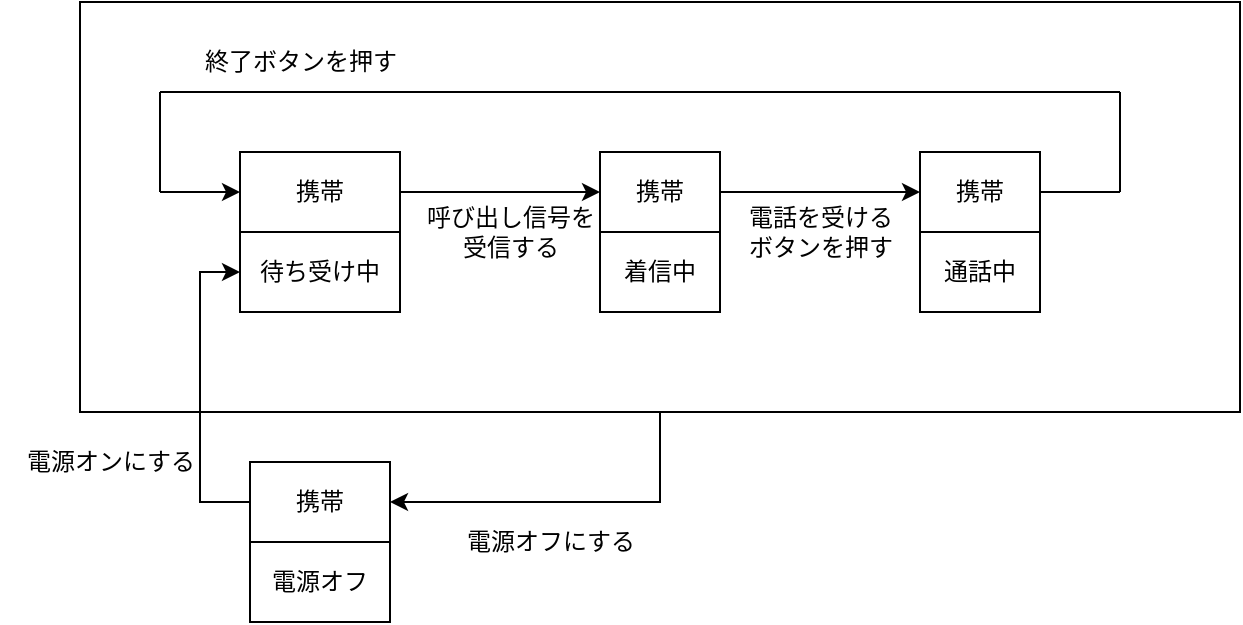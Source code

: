 <mxfile version="24.6.4" type="device">
  <diagram name="ページ1" id="CPGFLDDi_tqcv5clr_pL">
    <mxGraphModel dx="880" dy="468" grid="1" gridSize="10" guides="1" tooltips="1" connect="1" arrows="1" fold="1" page="1" pageScale="1" pageWidth="827" pageHeight="1169" math="0" shadow="0">
      <root>
        <mxCell id="0" />
        <mxCell id="1" parent="0" />
        <mxCell id="zG0byHUbI2VxK094XMSf-5" style="edgeStyle=orthogonalEdgeStyle;rounded=0;orthogonalLoop=1;jettySize=auto;html=1;exitX=0.5;exitY=1;exitDx=0;exitDy=0;entryX=1;entryY=0.5;entryDx=0;entryDy=0;" edge="1" parent="1" source="zG0byHUbI2VxK094XMSf-4" target="aaldi4xjflPsFuzSinDj-18">
          <mxGeometry relative="1" as="geometry" />
        </mxCell>
        <mxCell id="zG0byHUbI2VxK094XMSf-4" value="" style="rounded=0;whiteSpace=wrap;html=1;" vertex="1" parent="1">
          <mxGeometry x="110" y="45" width="580" height="205" as="geometry" />
        </mxCell>
        <mxCell id="aaldi4xjflPsFuzSinDj-2" value="" style="shape=table;startSize=0;container=1;collapsible=0;childLayout=tableLayout;" parent="1" vertex="1">
          <mxGeometry x="190" y="120" width="80" height="80" as="geometry" />
        </mxCell>
        <mxCell id="aaldi4xjflPsFuzSinDj-3" value="" style="shape=tableRow;horizontal=0;startSize=0;swimlaneHead=0;swimlaneBody=0;strokeColor=inherit;top=0;left=0;bottom=0;right=0;collapsible=0;dropTarget=0;fillColor=none;points=[[0,0.5],[1,0.5]];portConstraint=eastwest;" parent="aaldi4xjflPsFuzSinDj-2" vertex="1">
          <mxGeometry width="80" height="40" as="geometry" />
        </mxCell>
        <mxCell id="aaldi4xjflPsFuzSinDj-4" value="携帯" style="shape=partialRectangle;html=1;whiteSpace=wrap;connectable=0;strokeColor=inherit;overflow=hidden;fillColor=none;top=0;left=0;bottom=0;right=0;pointerEvents=1;" parent="aaldi4xjflPsFuzSinDj-3" vertex="1">
          <mxGeometry width="80" height="40" as="geometry">
            <mxRectangle width="80" height="40" as="alternateBounds" />
          </mxGeometry>
        </mxCell>
        <mxCell id="aaldi4xjflPsFuzSinDj-5" value="" style="shape=tableRow;horizontal=0;startSize=0;swimlaneHead=0;swimlaneBody=0;strokeColor=inherit;top=0;left=0;bottom=0;right=0;collapsible=0;dropTarget=0;fillColor=none;points=[[0,0.5],[1,0.5]];portConstraint=eastwest;" parent="aaldi4xjflPsFuzSinDj-2" vertex="1">
          <mxGeometry y="40" width="80" height="40" as="geometry" />
        </mxCell>
        <mxCell id="aaldi4xjflPsFuzSinDj-6" value="待ち受け中" style="shape=partialRectangle;html=1;whiteSpace=wrap;connectable=0;strokeColor=inherit;overflow=hidden;fillColor=none;top=0;left=0;bottom=0;right=0;pointerEvents=1;" parent="aaldi4xjflPsFuzSinDj-5" vertex="1">
          <mxGeometry width="80" height="40" as="geometry">
            <mxRectangle width="80" height="40" as="alternateBounds" />
          </mxGeometry>
        </mxCell>
        <mxCell id="aaldi4xjflPsFuzSinDj-7" value="" style="shape=table;startSize=0;container=1;collapsible=0;childLayout=tableLayout;" parent="1" vertex="1">
          <mxGeometry x="370" y="120" width="60" height="80" as="geometry" />
        </mxCell>
        <mxCell id="aaldi4xjflPsFuzSinDj-8" value="" style="shape=tableRow;horizontal=0;startSize=0;swimlaneHead=0;swimlaneBody=0;strokeColor=inherit;top=0;left=0;bottom=0;right=0;collapsible=0;dropTarget=0;fillColor=none;points=[[0,0.5],[1,0.5]];portConstraint=eastwest;" parent="aaldi4xjflPsFuzSinDj-7" vertex="1">
          <mxGeometry width="60" height="40" as="geometry" />
        </mxCell>
        <mxCell id="aaldi4xjflPsFuzSinDj-9" value="携帯" style="shape=partialRectangle;html=1;whiteSpace=wrap;connectable=0;strokeColor=inherit;overflow=hidden;fillColor=none;top=0;left=0;bottom=0;right=0;pointerEvents=1;" parent="aaldi4xjflPsFuzSinDj-8" vertex="1">
          <mxGeometry width="60" height="40" as="geometry">
            <mxRectangle width="60" height="40" as="alternateBounds" />
          </mxGeometry>
        </mxCell>
        <mxCell id="aaldi4xjflPsFuzSinDj-10" value="" style="shape=tableRow;horizontal=0;startSize=0;swimlaneHead=0;swimlaneBody=0;strokeColor=inherit;top=0;left=0;bottom=0;right=0;collapsible=0;dropTarget=0;fillColor=none;points=[[0,0.5],[1,0.5]];portConstraint=eastwest;" parent="aaldi4xjflPsFuzSinDj-7" vertex="1">
          <mxGeometry y="40" width="60" height="40" as="geometry" />
        </mxCell>
        <mxCell id="aaldi4xjflPsFuzSinDj-11" value="着信中" style="shape=partialRectangle;html=1;whiteSpace=wrap;connectable=0;strokeColor=inherit;overflow=hidden;fillColor=none;top=0;left=0;bottom=0;right=0;pointerEvents=1;" parent="aaldi4xjflPsFuzSinDj-10" vertex="1">
          <mxGeometry width="60" height="40" as="geometry">
            <mxRectangle width="60" height="40" as="alternateBounds" />
          </mxGeometry>
        </mxCell>
        <mxCell id="aaldi4xjflPsFuzSinDj-12" value="" style="shape=table;startSize=0;container=1;collapsible=0;childLayout=tableLayout;" parent="1" vertex="1">
          <mxGeometry x="530" y="120" width="60" height="80" as="geometry" />
        </mxCell>
        <mxCell id="aaldi4xjflPsFuzSinDj-13" value="" style="shape=tableRow;horizontal=0;startSize=0;swimlaneHead=0;swimlaneBody=0;strokeColor=inherit;top=0;left=0;bottom=0;right=0;collapsible=0;dropTarget=0;fillColor=none;points=[[0,0.5],[1,0.5]];portConstraint=eastwest;" parent="aaldi4xjflPsFuzSinDj-12" vertex="1">
          <mxGeometry width="60" height="40" as="geometry" />
        </mxCell>
        <mxCell id="aaldi4xjflPsFuzSinDj-14" value="携帯" style="shape=partialRectangle;html=1;whiteSpace=wrap;connectable=0;strokeColor=inherit;overflow=hidden;fillColor=none;top=0;left=0;bottom=0;right=0;pointerEvents=1;" parent="aaldi4xjflPsFuzSinDj-13" vertex="1">
          <mxGeometry width="60" height="40" as="geometry">
            <mxRectangle width="60" height="40" as="alternateBounds" />
          </mxGeometry>
        </mxCell>
        <mxCell id="aaldi4xjflPsFuzSinDj-15" value="" style="shape=tableRow;horizontal=0;startSize=0;swimlaneHead=0;swimlaneBody=0;strokeColor=inherit;top=0;left=0;bottom=0;right=0;collapsible=0;dropTarget=0;fillColor=none;points=[[0,0.5],[1,0.5]];portConstraint=eastwest;" parent="aaldi4xjflPsFuzSinDj-12" vertex="1">
          <mxGeometry y="40" width="60" height="40" as="geometry" />
        </mxCell>
        <mxCell id="aaldi4xjflPsFuzSinDj-16" value="通話中" style="shape=partialRectangle;html=1;whiteSpace=wrap;connectable=0;strokeColor=inherit;overflow=hidden;fillColor=none;top=0;left=0;bottom=0;right=0;pointerEvents=1;" parent="aaldi4xjflPsFuzSinDj-15" vertex="1">
          <mxGeometry width="60" height="40" as="geometry">
            <mxRectangle width="60" height="40" as="alternateBounds" />
          </mxGeometry>
        </mxCell>
        <mxCell id="aaldi4xjflPsFuzSinDj-17" value="" style="shape=table;startSize=0;container=1;collapsible=0;childLayout=tableLayout;" parent="1" vertex="1">
          <mxGeometry x="195" y="275" width="70" height="80" as="geometry" />
        </mxCell>
        <mxCell id="aaldi4xjflPsFuzSinDj-18" value="" style="shape=tableRow;horizontal=0;startSize=0;swimlaneHead=0;swimlaneBody=0;strokeColor=inherit;top=0;left=0;bottom=0;right=0;collapsible=0;dropTarget=0;fillColor=none;points=[[0,0.5],[1,0.5]];portConstraint=eastwest;" parent="aaldi4xjflPsFuzSinDj-17" vertex="1">
          <mxGeometry width="70" height="40" as="geometry" />
        </mxCell>
        <mxCell id="aaldi4xjflPsFuzSinDj-19" value="携帯" style="shape=partialRectangle;html=1;whiteSpace=wrap;connectable=0;strokeColor=inherit;overflow=hidden;fillColor=none;top=0;left=0;bottom=0;right=0;pointerEvents=1;" parent="aaldi4xjflPsFuzSinDj-18" vertex="1">
          <mxGeometry width="70" height="40" as="geometry">
            <mxRectangle width="70" height="40" as="alternateBounds" />
          </mxGeometry>
        </mxCell>
        <mxCell id="aaldi4xjflPsFuzSinDj-20" value="" style="shape=tableRow;horizontal=0;startSize=0;swimlaneHead=0;swimlaneBody=0;strokeColor=inherit;top=0;left=0;bottom=0;right=0;collapsible=0;dropTarget=0;fillColor=none;points=[[0,0.5],[1,0.5]];portConstraint=eastwest;" parent="aaldi4xjflPsFuzSinDj-17" vertex="1">
          <mxGeometry y="40" width="70" height="40" as="geometry" />
        </mxCell>
        <mxCell id="aaldi4xjflPsFuzSinDj-21" value="電源オフ" style="shape=partialRectangle;html=1;whiteSpace=wrap;connectable=0;strokeColor=inherit;overflow=hidden;fillColor=none;top=0;left=0;bottom=0;right=0;pointerEvents=1;" parent="aaldi4xjflPsFuzSinDj-20" vertex="1">
          <mxGeometry width="70" height="40" as="geometry">
            <mxRectangle width="70" height="40" as="alternateBounds" />
          </mxGeometry>
        </mxCell>
        <mxCell id="aaldi4xjflPsFuzSinDj-22" style="edgeStyle=orthogonalEdgeStyle;rounded=0;orthogonalLoop=1;jettySize=auto;html=1;exitX=1;exitY=0.5;exitDx=0;exitDy=0;" parent="1" source="aaldi4xjflPsFuzSinDj-3" target="aaldi4xjflPsFuzSinDj-8" edge="1">
          <mxGeometry relative="1" as="geometry" />
        </mxCell>
        <mxCell id="aaldi4xjflPsFuzSinDj-23" style="edgeStyle=orthogonalEdgeStyle;rounded=0;orthogonalLoop=1;jettySize=auto;html=1;exitX=1;exitY=0.5;exitDx=0;exitDy=0;entryX=0;entryY=0.5;entryDx=0;entryDy=0;" parent="1" source="aaldi4xjflPsFuzSinDj-8" target="aaldi4xjflPsFuzSinDj-13" edge="1">
          <mxGeometry relative="1" as="geometry" />
        </mxCell>
        <mxCell id="aaldi4xjflPsFuzSinDj-27" value="" style="endArrow=none;html=1;rounded=0;exitX=1;exitY=0.5;exitDx=0;exitDy=0;" parent="1" source="aaldi4xjflPsFuzSinDj-13" edge="1">
          <mxGeometry width="50" height="50" relative="1" as="geometry">
            <mxPoint x="610" y="160" as="sourcePoint" />
            <mxPoint x="630" y="140" as="targetPoint" />
          </mxGeometry>
        </mxCell>
        <mxCell id="aaldi4xjflPsFuzSinDj-28" value="" style="endArrow=none;html=1;rounded=0;" parent="1" edge="1">
          <mxGeometry width="50" height="50" relative="1" as="geometry">
            <mxPoint x="630" y="140" as="sourcePoint" />
            <mxPoint x="630" y="90" as="targetPoint" />
          </mxGeometry>
        </mxCell>
        <mxCell id="aaldi4xjflPsFuzSinDj-29" value="" style="endArrow=none;html=1;rounded=0;" parent="1" edge="1">
          <mxGeometry width="50" height="50" relative="1" as="geometry">
            <mxPoint x="150" y="90" as="sourcePoint" />
            <mxPoint x="630" y="90" as="targetPoint" />
          </mxGeometry>
        </mxCell>
        <mxCell id="aaldi4xjflPsFuzSinDj-30" value="" style="endArrow=none;html=1;rounded=0;" parent="1" edge="1">
          <mxGeometry width="50" height="50" relative="1" as="geometry">
            <mxPoint x="150" y="140" as="sourcePoint" />
            <mxPoint x="150" y="90" as="targetPoint" />
          </mxGeometry>
        </mxCell>
        <mxCell id="aaldi4xjflPsFuzSinDj-31" value="" style="endArrow=classic;html=1;rounded=0;entryX=0;entryY=0.5;entryDx=0;entryDy=0;" parent="1" target="aaldi4xjflPsFuzSinDj-3" edge="1">
          <mxGeometry width="50" height="50" relative="1" as="geometry">
            <mxPoint x="150" y="140" as="sourcePoint" />
            <mxPoint x="200" y="90" as="targetPoint" />
          </mxGeometry>
        </mxCell>
        <mxCell id="aaldi4xjflPsFuzSinDj-32" value="呼び出し信号を&lt;div&gt;受信する&lt;/div&gt;" style="text;html=1;align=center;verticalAlign=middle;resizable=0;points=[];autosize=1;strokeColor=none;fillColor=none;" parent="1" vertex="1">
          <mxGeometry x="270" y="140" width="110" height="40" as="geometry" />
        </mxCell>
        <mxCell id="aaldi4xjflPsFuzSinDj-33" value="電話を受ける&lt;div&gt;ボタンを押す&lt;/div&gt;" style="text;html=1;align=center;verticalAlign=middle;resizable=0;points=[];autosize=1;strokeColor=none;fillColor=none;" parent="1" vertex="1">
          <mxGeometry x="430" y="140" width="100" height="40" as="geometry" />
        </mxCell>
        <mxCell id="aaldi4xjflPsFuzSinDj-34" value="終了ボタンを押す" style="text;html=1;align=center;verticalAlign=middle;resizable=0;points=[];autosize=1;strokeColor=none;fillColor=none;" parent="1" vertex="1">
          <mxGeometry x="160" y="60" width="120" height="30" as="geometry" />
        </mxCell>
        <mxCell id="aaldi4xjflPsFuzSinDj-37" value="電源オンにする" style="text;html=1;align=center;verticalAlign=middle;resizable=0;points=[];autosize=1;strokeColor=none;fillColor=none;" parent="1" vertex="1">
          <mxGeometry x="70" y="260" width="110" height="30" as="geometry" />
        </mxCell>
        <mxCell id="aaldi4xjflPsFuzSinDj-38" value="電源オフにする" style="text;html=1;align=center;verticalAlign=middle;resizable=0;points=[];autosize=1;strokeColor=none;fillColor=none;" parent="1" vertex="1">
          <mxGeometry x="290" y="300" width="110" height="30" as="geometry" />
        </mxCell>
        <mxCell id="zG0byHUbI2VxK094XMSf-3" style="edgeStyle=orthogonalEdgeStyle;rounded=0;orthogonalLoop=1;jettySize=auto;html=1;exitX=0;exitY=0.5;exitDx=0;exitDy=0;entryX=0;entryY=0.5;entryDx=0;entryDy=0;" edge="1" parent="1" source="aaldi4xjflPsFuzSinDj-18" target="aaldi4xjflPsFuzSinDj-5">
          <mxGeometry relative="1" as="geometry" />
        </mxCell>
      </root>
    </mxGraphModel>
  </diagram>
</mxfile>
